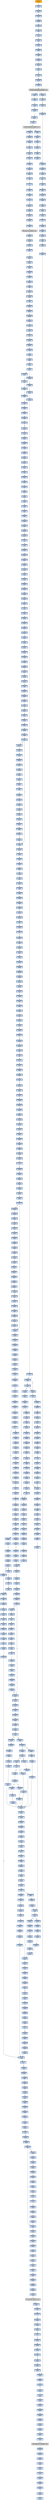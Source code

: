 strict digraph G {
	graph [bgcolor=transparent,
		name=G
	];
	node [color=lightsteelblue,
		fillcolor=lightsteelblue,
		shape=rectangle,
		style=filled
	];
	"0x0060ba16"	[label="0x0060ba16
movb"];
	"0x0060ba19"	[label="0x0060ba19
movl"];
	"0x0060ba16" -> "0x0060ba19"	[color="#000000"];
	"0x0060b7e8"	[label="0x0060b7e8
movl"];
	"0x0060b7eb"	[label="0x0060b7eb
movl"];
	"0x0060b7e8" -> "0x0060b7eb"	[color="#000000"];
	"0x0060ba87"	[label="0x0060ba87
movl"];
	"0x0060ba89"	[label="0x0060ba89
xorl"];
	"0x0060ba87" -> "0x0060ba89"	[color="#000000"];
	"0x0060b0e2"	[label="0x0060b0e2
movl"];
	"0x0060b0e8"	[label="0x0060b0e8
pushl"];
	"0x0060b0e2" -> "0x0060b0e8"	[color="#000000"];
	"0x0060bcff"	[label="0x0060bcff
ret"];
	"0x0060ba9b"	[label="0x0060ba9b
movb"];
	"0x0060bcff" -> "0x0060ba9b"	[color="#000000"];
	"0x0060be18"	[label="0x0060be18
movb"];
	"0x0060bcff" -> "0x0060be18"	[color="#000000"];
	"0x0060b8a5"	[label="0x0060b8a5
movl"];
	"0x0060b8a9"	[label="0x0060b8a9
shll"];
	"0x0060b8a5" -> "0x0060b8a9"	[color="#000000"];
	"0x0060bf39"	[label="0x0060bf39
movl"];
	"0x0060bf3d"	[label="0x0060bf3d
incl"];
	"0x0060bf39" -> "0x0060bf3d"	[color="#000000"];
	"0x0060bf89"	[label="0x0060bf89
ret"];
	"0x0060b718"	[label="0x0060b718
testb"];
	"0x0060bf89" -> "0x0060b718"	[color="#000000"];
	"0x0060b0eb"	[label="0x0060b0eb
addl"];
	"0x0060b0f1"	[label="0x0060b0f1
pushl"];
	"0x0060b0eb" -> "0x0060b0f1"	[color="#000000"];
	"0x0060ba8b"	[label="0x0060ba8b
xorl"];
	"0x0060ba8d"	[label="0x0060ba8d
leal"];
	"0x0060ba8b" -> "0x0060ba8d"	[color="#000000"];
	"0x0060bcc3"	[label="0x0060bcc3
jne"];
	"0x0060bccd"	[label="0x0060bccd
movb"];
	"0x0060bcc3" -> "0x0060bccd"	[color="#000000",
		label=T];
	"0x0060bcc5"	[label="0x0060bcc5
incl"];
	"0x0060bcc3" -> "0x0060bcc5"	[color="#000000",
		label=F];
	"0x0060bce3"	[label="0x0060bce3
repz"];
	"0x0060bce5"	[label="0x0060bce5
popl"];
	"0x0060bce3" -> "0x0060bce5"	[color="#000000"];
	"0x0060ba7f"	[label="0x0060ba7f
movl"];
	"0x0060ba82"	[label="0x0060ba82
popl"];
	"0x0060ba7f" -> "0x0060ba82"	[color="#000000"];
	"0x0060ba77"	[label="0x0060ba77
movl"];
	"0x0060ba7d"	[label="0x0060ba7d
popl"];
	"0x0060ba77" -> "0x0060ba7d"	[color="#000000"];
	"0x0060bf2b"	[label="0x0060bf2b
movl"];
	"0x0060bf31"	[label="0x0060bf31
movl"];
	"0x0060bf2b" -> "0x0060bf31"	[color="#000000"];
	"0x0060b9be"	[label="0x0060b9be
movl"];
	"0x0060b9c0"	[label="0x0060b9c0
movb"];
	"0x0060b9be" -> "0x0060b9c0"	[color="#000000"];
	"0x0060b014"	[label="0x0060b014
popl"];
	"0x0060b015"	[label="0x0060b015
movl"];
	"0x0060b014" -> "0x0060b015"	[color="#000000"];
	"0x0060b7a8"	[label="0x0060b7a8
movl"];
	"0x0060b7ad"	[label="0x0060b7ad
pushl"];
	"0x0060b7a8" -> "0x0060b7ad"	[color="#000000"];
	"0x0060b04a"	[label="0x0060b04a
leal"];
	"0x0060b04d"	[label="0x0060b04d
pushl"];
	"0x0060b04a" -> "0x0060b04d"	[color="#000000"];
	"0x0060b85e"	[label="0x0060b85e
movl"];
	"0x0060b862"	[label="0x0060b862
jbe"];
	"0x0060b85e" -> "0x0060b862"	[color="#000000"];
	"0x0060b9c7"	[label="0x0060b9c7
movl"];
	"0x0060b9c9"	[label="0x0060b9c9
movl"];
	"0x0060b9c7" -> "0x0060b9c9"	[color="#000000"];
	"0x0060bf14"	[label="0x0060bf14
jmp"];
	"0x0060bf14" -> "0x0060bf31"	[color="#000000"];
	"0x0060bb9c"	[label="0x0060bb9c
incl"];
	"0x0060bb9d"	[label="0x0060bb9d
cmpl"];
	"0x0060bb9c" -> "0x0060bb9d"	[color="#000000"];
	"0x0060ba2f"	[label="0x0060ba2f
jae"];
	"0x0060ba31"	[label="0x0060ba31
movl"];
	"0x0060ba2f" -> "0x0060ba31"	[color="#000000",
		label=F];
	"0x0060ba38"	[label="0x0060ba38
cmpl"];
	"0x0060ba2f" -> "0x0060ba38"	[color="#000000",
		label=T];
	"0x0060bb0d"	[label="0x0060bb0d
movl"];
	"0x0060bb0f"	[label="0x0060bb0f
leal"];
	"0x0060bb0d" -> "0x0060bb0f"	[color="#000000"];
	"0x0060bab5"	[label="0x0060bab5
movl"];
	"0x0060bab9"	[label="0x0060bab9
leal"];
	"0x0060bab5" -> "0x0060bab9"	[color="#000000"];
	"0x0060be8a"	[label="0x0060be8a
leal"];
	"0x0060be90"	[label="0x0060be90
call"];
	"0x0060be8a" -> "0x0060be90"	[color="#000000"];
	"0x0060bb74"	[label="0x0060bb74
movl"];
	"0x0060bb76"	[label="0x0060bb76
call"];
	"0x0060bb74" -> "0x0060bb76"	[color="#000000"];
	"0x0060be24"	[label="0x0060be24
je"];
	"0x0060be9c"	[label="0x0060be9c
cmpl"];
	"0x0060be24" -> "0x0060be9c"	[color="#000000",
		label=T];
	"0x0060be26"	[label="0x0060be26
cmpl"];
	"0x0060be24" -> "0x0060be26"	[color="#000000",
		label=F];
	"0x0060beee"	[label="0x0060beee
andl"];
	"0x0060bef3"	[label="0x0060bef3
shrl"];
	"0x0060beee" -> "0x0060bef3"	[color="#000000"];
	"0x0060b9cc"	[label="0x0060b9cc
movl"];
	"0x0060b9d0"	[label="0x0060b9d0
shll"];
	"0x0060b9cc" -> "0x0060b9d0"	[color="#000000"];
	"0x0060b831"	[label="0x0060b831
ret"];
	"0x0060baf1"	[label="0x0060baf1
movl"];
	"0x0060b831" -> "0x0060baf1"	[color="#000000"];
	"0x0060bf47"	[label="0x0060bf47
movl"];
	"0x0060bf49"	[label="0x0060bf49
subl"];
	"0x0060bf47" -> "0x0060bf49"	[color="#000000"];
	"0x0060b183"	[label="0x0060b183
pushl"];
	"0x0060b189"	[label="0x0060b189
call"];
	"0x0060b183" -> "0x0060b189"	[color="#000000"];
	"0x0060b851"	[label="0x0060b851
xorl"];
	"0x0060b853"	[label="0x0060b853
repz"];
	"0x0060b851" -> "0x0060b853"	[color="#000000"];
	"0x0060bb24"	[label="0x0060bb24
movl"];
	"0x0060bb2a"	[label="0x0060bb2a
movl"];
	"0x0060bb24" -> "0x0060bb2a"	[color="#000000"];
	"0x0060bb02"	[label="0x0060bb02
movl"];
	"0x0060bb06"	[label="0x0060bb06
movl"];
	"0x0060bb02" -> "0x0060bb06"	[color="#000000"];
	"0x0060b1b0"	[label="0x0060b1b0
je"];
	"0x0060b1ba"	[label="0x0060b1ba
movl"];
	"0x0060b1b0" -> "0x0060b1ba"	[color="#000000",
		label=T];
	"0x0060b9b8"	[label="0x0060b9b8
cmpl"];
	"0x0060b9bc"	[label="0x0060b9bc
jb"];
	"0x0060b9b8" -> "0x0060b9bc"	[color="#000000"];
	"0x0060b2c0"	[label="0x0060b2c0
addl"];
	"0x0060b2c6"	[label="0x0060b2c6
testl"];
	"0x0060b2c0" -> "0x0060b2c6"	[color="#000000"];
	"0x0060b38f"	[label="0x0060b38f
movl"];
	"0x0060b392"	[label="0x0060b392
addl"];
	"0x0060b38f" -> "0x0060b392"	[color="#000000"];
	"0x0060b243"	[label="0x0060b243
movl"];
	"0x0060b249"	[label="0x0060b249
movl"];
	"0x0060b243" -> "0x0060b249"	[color="#000000"];
	"0x0060bba2"	[label="0x0060bba2
leal"];
	"0x0060bba8"	[label="0x0060bba8
leal"];
	"0x0060bba2" -> "0x0060bba8"	[color="#000000"];
	"0x0060be65"	[label="0x0060be65
jae"];
	"0x0060be67"	[label="0x0060be67
movl"];
	"0x0060be65" -> "0x0060be67"	[color="#000000",
		label=F];
	"0x0060be3f"	[label="0x0060be3f
movb"];
	"0x0060be41"	[label="0x0060be41
incl"];
	"0x0060be3f" -> "0x0060be41"	[color="#000000"];
	"0x0060ba0f"	[label="0x0060ba0f
movl"];
	"0x0060ba11"	[label="0x0060ba11
shrl"];
	"0x0060ba0f" -> "0x0060ba11"	[color="#000000"];
	"0x0060bb59"	[label="0x0060bb59
stosb"];
	"0x0060bb5a"	[label="0x0060bb5a
call"];
	"0x0060bb59" -> "0x0060bb5a"	[color="#000000"];
	"0x0060b6d6"	[label="0x0060b6d6
pushl"];
	"0x0060b6d7"	[label="0x0060b6d7
call"];
	"0x0060b6d6" -> "0x0060b6d7"	[color="#000000"];
	"0x0060b864"	[label="0x0060b864
xorl"];
	"0x0060b866"	[label="0x0060b866
movb"];
	"0x0060b864" -> "0x0060b866"	[color="#000000"];
	"0x0060bed6"	[label="0x0060bed6
movl"];
	"0x0060bed9"	[label="0x0060bed9
movl"];
	"0x0060bed6" -> "0x0060bed9"	[color="#000000"];
	"0x0060ba6a"	[label="0x0060ba6a
subl"];
	"0x0060ba6c"	[label="0x0060ba6c
subl"];
	"0x0060ba6a" -> "0x0060ba6c"	[color="#000000"];
	"0x0060b9d3"	[label="0x0060b9d3
andl"];
	"0x0060b9d9"	[label="0x0060b9d9
orl"];
	"0x0060b9d3" -> "0x0060b9d9"	[color="#000000"];
	"0x0060bf25"	[label="0x0060bf25
movl"];
	"0x0060bf25" -> "0x0060bf2b"	[color="#000000"];
	"0x0060b8cf"	[label="0x0060b8cf
movl"];
	"0x0060b8d3"	[label="0x0060b8d3
jl"];
	"0x0060b8cf" -> "0x0060b8d3"	[color="#000000"];
	"0x0060b111"	[label="0x0060b111
pushl"];
	"0x0060b112"	[label="0x0060b112
movl"];
	"0x0060b111" -> "0x0060b112"	[color="#000000"];
	"0x0060b274"	[label="0x0060b274
testl"];
	"0x0060b276"	[label="0x0060b276
je"];
	"0x0060b274" -> "0x0060b276"	[color="#000000"];
	"0x0060ba89" -> "0x0060ba8b"	[color="#000000"];
	"0x0060b8fe"	[label="0x0060b8fe
movl"];
	"0x0060b900"	[label="0x0060b900
movl"];
	"0x0060b8fe" -> "0x0060b900"	[color="#000000"];
	"0x0060b117"	[label="0x0060b117
movl"];
	"0x0060b11d"	[label="0x0060b11d
xorl"];
	"0x0060b117" -> "0x0060b11d"	[color="#000000"];
	"0x0060b04e"	[label="0x0060b04e
pushl"];
	"0x0060b04f"	[label="0x0060b04f
call"];
	"0x0060b04e" -> "0x0060b04f"	[color="#000000"];
	"0x0060b873"	[label="0x0060b873
cmpl"];
	"0x0060b875"	[label="0x0060b875
movl"];
	"0x0060b873" -> "0x0060b875"	[color="#000000"];
	"0x0060b406"	[label="0x0060b406
addl"];
	"0x0060b40c"	[label="0x0060b40c
popl"];
	"0x0060b406" -> "0x0060b40c"	[color="#000000"];
	"0x0060be29"	[label="0x0060be29
jb"];
	"0x0060be29" -> "0x0060be9c"	[color="#000000",
		label=T];
	"0x0060be2b"	[label="0x0060be2b
movl"];
	"0x0060be29" -> "0x0060be2b"	[color="#000000",
		label=F];
	"0x0060be4c"	[label="0x0060be4c
movl"];
	"0x0060be50"	[label="0x0060be50
andl"];
	"0x0060be4c" -> "0x0060be50"	[color="#000000"];
	"0x0060ba5d"	[label="0x0060ba5d
addl"];
	"0x0060ba5f"	[label="0x0060ba5f
movl"];
	"0x0060ba5d" -> "0x0060ba5f"	[color="#000000"];
	"0x0060b7f2"	[label="0x0060b7f2
subl"];
	"0x0060b7f4"	[label="0x0060b7f4
shrl"];
	"0x0060b7f2" -> "0x0060b7f4"	[color="#000000"];
	"0x0060bcf9"	[label="0x0060bcf9
subl"];
	"0x0060bcf9" -> "0x0060bcff"	[color="#000000"];
	"0x0060b022"	[label="0x0060b022
cmpl"];
	"0x0060b029"	[label="0x0060b029
movl"];
	"0x0060b022" -> "0x0060b029"	[color="#000000"];
	"0x0060b83b"	[label="0x0060b83b
pushl"];
	"0x0060b83c"	[label="0x0060b83c
pushl"];
	"0x0060b83b" -> "0x0060b83c"	[color="#000000"];
	"0x0060b807"	[label="0x0060b807
movl"];
	"0x0060b80a"	[label="0x0060b80a
popl"];
	"0x0060b807" -> "0x0060b80a"	[color="#000000"];
	"0x0060bb72"	[label="0x0060bb72
pushl"];
	"0x0060bb72" -> "0x0060bb74"	[color="#000000"];
	"0x0060b114"	[label="0x0060b114
subl"];
	"0x0060b114" -> "0x0060b117"	[color="#000000"];
	"0x0060bf4e"	[label="0x0060bf4e
movb"];
	"0x0060bf51"	[label="0x0060bf51
movl"];
	"0x0060bf4e" -> "0x0060bf51"	[color="#000000"];
	"0x0060bce6"	[label="0x0060bce6
popl"];
	"0x0060bce7"	[label="0x0060bce7
popl"];
	"0x0060bce6" -> "0x0060bce7"	[color="#000000"];
	"0x0060baa2"	[label="0x0060baa2
popl"];
	"0x0060baa3"	[label="0x0060baa3
movl"];
	"0x0060baa2" -> "0x0060baa3"	[color="#000000"];
	"0x0060b2b1"	[label="0x0060b2b1
addl"];
	"0x0060b2b3"	[label="0x0060b2b3
addl"];
	"0x0060b2b1" -> "0x0060b2b3"	[color="#000000"];
	"0x0060b8c1"	[label="0x0060b8c1
movl"];
	"0x0060b8c4"	[label="0x0060b8c4
movl"];
	"0x0060b8c1" -> "0x0060b8c4"	[color="#000000"];
	"0x0060b7ce"	[label="0x0060b7ce
andl"];
	"0x0060b7d4"	[label="0x0060b7d4
orl"];
	"0x0060b7ce" -> "0x0060b7d4"	[color="#000000"];
	"0x0060b8a1"	[label="0x0060b8a1
movl"];
	"0x0060b8a1" -> "0x0060b8a5"	[color="#000000"];
	"0x0060b949"	[label="0x0060b949
je"];
	"0x0060b95a"	[label="0x0060b95a
movl"];
	"0x0060b949" -> "0x0060b95a"	[color="#000000",
		label=T];
	"0x0060b8b3"	[label="0x0060b8b3
movl"];
	"0x0060b8b7"	[label="0x0060b8b7
ja"];
	"0x0060b8b3" -> "0x0060b8b7"	[color="#000000"];
	"0x0060b9bc" -> "0x0060b9be"	[color="#000000",
		label=F];
	"0x0060b9ee"	[label="0x0060b9ee
movl"];
	"0x0060b9bc" -> "0x0060b9ee"	[color="#000000",
		label=T];
	"0x0060baf8"	[label="0x0060baf8
popl"];
	"0x0060baf9"	[label="0x0060baf9
addl"];
	"0x0060baf8" -> "0x0060baf9"	[color="#000000"];
	"0x0060b269"	[label="0x0060b269
movl"];
	"0x0060b26f"	[label="0x0060b26f
addl"];
	"0x0060b269" -> "0x0060b26f"	[color="#000000"];
	"0x0060b03c"	[label="0x0060b03c
call"];
	GETMODULEHANDLEA_KERNEL32_DLL	[color=lightgrey,
		fillcolor=lightgrey,
		label="GETMODULEHANDLEA_KERNEL32_DLL
GETMODULEHANDLEA-KERNEL32-DLL"];
	"0x0060b03c" -> GETMODULEHANDLEA_KERNEL32_DLL	[color="#000000"];
	"0x0060b7de"	[label="0x0060b7de
movl"];
	"0x0060b7e0"	[label="0x0060b7e0
movl"];
	"0x0060b7de" -> "0x0060b7e0"	[color="#000000"];
	"0x0060b7c2"	[label="0x0060b7c2
movl"];
	"0x0060b7c4"	[label="0x0060b7c4
movl"];
	"0x0060b7c2" -> "0x0060b7c4"	[color="#000000"];
	"0x0060b01a"	[label="0x0060b01a
addl"];
	"0x0060b015" -> "0x0060b01a"	[color="#000000"];
	"0x0060ba07"	[label="0x0060ba07
jae"];
	"0x0060ba1d"	[label="0x0060ba1d
cmpl"];
	"0x0060ba07" -> "0x0060ba1d"	[color="#000000",
		label=T];
	"0x0060ba09"	[label="0x0060ba09
movl"];
	"0x0060ba07" -> "0x0060ba09"	[color="#000000",
		label=F];
	"0x0060bb98"	[label="0x0060bb98
movb"];
	"0x0060bb98" -> "0x0060bb9c"	[color="#000000"];
	"0x0060b9db"	[label="0x0060b9db
movl"];
	"0x0060b9de"	[label="0x0060b9de
addl"];
	"0x0060b9db" -> "0x0060b9de"	[color="#000000"];
	"0x0060b152"	[label="0x0060b152
popl"];
	"0x0060b153"	[label="0x0060b153
popl"];
	"0x0060b152" -> "0x0060b153"	[color="#000000"];
	"0x0060b9c9" -> "0x0060b9cc"	[color="#000000"];
	"0x0060bec6"	[label="0x0060bec6
movl"];
	"0x0060bec8"	[label="0x0060bec8
cmpl"];
	"0x0060bec6" -> "0x0060bec8"	[color="#000000"];
	"0x0060b7d6"	[label="0x0060b7d6
movl"];
	"0x0060b7d9"	[label="0x0060b7d9
addl"];
	"0x0060b7d6" -> "0x0060b7d9"	[color="#000000"];
	"0x0060bba0"	[label="0x0060bba0
jb"];
	"0x0060bba0" -> "0x0060bba2"	[color="#000000",
		label=F];
	"0x0060bd34"	[label="0x0060bd34
movl"];
	"0x0060bd36"	[label="0x0060bd36
movb"];
	"0x0060bd34" -> "0x0060bd36"	[color="#000000"];
	"0x0060b9b0"	[label="0x0060b9b0
pushl"];
	"0x0060be90" -> "0x0060b9b0"	[color="#000000"];
	"0x0060b365"	[label="0x0060b365
movl"];
	"0x0060b367"	[label="0x0060b367
addl"];
	"0x0060b365" -> "0x0060b367"	[color="#000000"];
	"0x0060b1a8"	[label="0x0060b1a8
movl"];
	"0x0060b1ae"	[label="0x0060b1ae
orl"];
	"0x0060b1a8" -> "0x0060b1ae"	[color="#000000"];
	"0x0060b40d"	[label="0x0060b40d
orl"];
	"0x0060b40f"	[label="0x0060b40f
movl"];
	"0x0060b40d" -> "0x0060b40f"	[color="#000000"];
	"0x0060bece"	[label="0x0060bece
movl"];
	"0x0060bed1"	[label="0x0060bed1
jae"];
	"0x0060bece" -> "0x0060bed1"	[color="#000000"];
	"0x0060be1f"	[label="0x0060be1f
popl"];
	"0x0060be20"	[label="0x0060be20
testb"];
	"0x0060be1f" -> "0x0060be20"	[color="#000000"];
	"0x0060b7e5"	[label="0x0060b7e5
jae"];
	"0x0060b7e7"	[label="0x0060b7e7
popl"];
	"0x0060b7e5" -> "0x0060b7e7"	[color="#000000",
		label=F];
	"0x0060b8f4"	[label="0x0060b8f4
movb"];
	"0x0060b8f6"	[label="0x0060b8f6
movl"];
	"0x0060b8f4" -> "0x0060b8f6"	[color="#000000"];
	"0x0060b918"	[label="0x0060b918
repz"];
	"0x0060b91a"	[label="0x0060b91a
movl"];
	"0x0060b918" -> "0x0060b91a"	[color="#000000"];
	"0x0060b39e"	[label="0x0060b39e
call"];
	VIRTUALPROTECT_KERNEL32_DLL	[color=lightgrey,
		fillcolor=lightgrey,
		label="VIRTUALPROTECT_KERNEL32_DLL
VIRTUALPROTECT-KERNEL32-DLL"];
	"0x0060b39e" -> VIRTUALPROTECT_KERNEL32_DLL	[color="#000000"];
	"0x0060b002"	[label="0x0060b002
call"];
	"0x0060b00a"	[label="0x0060b00a
popl"];
	"0x0060b002" -> "0x0060b00a"	[color="#000000"];
	"0x0060bca3"	[label="0x0060bca3
testb"];
	"0x0060bca5"	[label="0x0060bca5
jne"];
	"0x0060bca3" -> "0x0060bca5"	[color="#000000"];
	"0x0060bf53"	[label="0x0060bf53
cmpl"];
	"0x0060bf55"	[label="0x0060bf55
jb"];
	"0x0060bf53" -> "0x0060bf55"	[color="#000000"];
	"0x0060b2aa"	[label="0x0060b2aa
testl"];
	"0x0060b2ac"	[label="0x0060b2ac
jne"];
	"0x0060b2aa" -> "0x0060b2ac"	[color="#000000"];
	"0x0060be6d"	[label="0x0060be6d
movl"];
	"0x0060be72"	[label="0x0060be72
subl"];
	"0x0060be6d" -> "0x0060be72"	[color="#000000"];
	"0x0060ba05"	[label="0x0060ba05
cmpl"];
	"0x0060ba05" -> "0x0060ba07"	[color="#000000"];
	"0x0060bf57"	[label="0x0060bf57
movl"];
	"0x0060bf55" -> "0x0060bf57"	[color="#000000",
		label=F];
	"0x0060bf63"	[label="0x0060bf63
jmp"];
	"0x0060bf70"	[label="0x0060bf70
cmpl"];
	"0x0060bf63" -> "0x0060bf70"	[color="#000000"];
	"0x0060bb6c"	[label="0x0060bb6c
pushl"];
	"0x0060bb6d"	[label="0x0060bb6d
pushl"];
	"0x0060bb6c" -> "0x0060bb6d"	[color="#000000"];
	"0x0060b7fd"	[label="0x0060b7fd
andl"];
	"0x0060b802"	[label="0x0060b802
shrl"];
	"0x0060b7fd" -> "0x0060b802"	[color="#000000"];
	"0x0060bd38"	[label="0x0060bd38
movl"];
	"0x0060bd3a"	[label="0x0060bd3a
incl"];
	"0x0060bd38" -> "0x0060bd3a"	[color="#000000"];
	"0x0060bbad"	[label="0x0060bbad
movl"];
	"0x0060bbaf"	[label="0x0060bbaf
call"];
	"0x0060bbad" -> "0x0060bbaf"	[color="#000000"];
	"0x0060bf6e"	[label="0x0060bf6e
je"];
	"0x0060bf6e" -> "0x0060bf70"	[color="#000000",
		label=F];
	"0x0060b9b1"	[label="0x0060b9b1
pushl"];
	"0x0060b9b0" -> "0x0060b9b1"	[color="#000000"];
	"0x0060bead"	[label="0x0060bead
incl"];
	"0x0060beae"	[label="0x0060beae
movb"];
	"0x0060bead" -> "0x0060beae"	[color="#000000"];
	"0x0060bb43"	[label="0x0060bb43
movl"];
	"0x0060bb49"	[label="0x0060bb49
movl"];
	"0x0060bb43" -> "0x0060bb49"	[color="#000000"];
	"0x0060be55"	[label="0x0060be55
addl"];
	"0x0060be50" -> "0x0060be55"	[color="#000000"];
	"0x0060bf0d"	[label="0x0060bf0d
movl"];
	"0x0060bf0d" -> "0x0060bf14"	[color="#000000"];
	"0x0060bec1"	[label="0x0060bec1
addl"];
	"0x0060bec4"	[label="0x0060bec4
orl"];
	"0x0060bec1" -> "0x0060bec4"	[color="#000000"];
	"0x0060b008"	[label="0x0060b008
jmp"];
	"0x0060b00e"	[label="0x0060b00e
call"];
	"0x0060b008" -> "0x0060b00e"	[color="#000000"];
	"0x0060bbc7"	[label="0x0060bbc7
call"];
	"0x0060bbc7" -> "0x0060b9b0"	[color="#000000"];
	"0x0060ba85"	[label="0x0060ba85
pushl"];
	"0x0060ba86"	[label="0x0060ba86
pushl"];
	"0x0060ba85" -> "0x0060ba86"	[color="#000000"];
	"0x0060babc"	[label="0x0060babc
pushl"];
	"0x0060bab9" -> "0x0060babc"	[color="#000000"];
	"0x0060ba1b"	[label="0x0060ba1b
jmp"];
	"0x0060ba58"	[label="0x0060ba58
movl"];
	"0x0060ba1b" -> "0x0060ba58"	[color="#000000"];
	"0x0060b396"	[label="0x0060b396
pushl"];
	"0x0060b397"	[label="0x0060b397
pushl"];
	"0x0060b396" -> "0x0060b397"	[color="#000000"];
	"0x0060b80f"	[label="0x0060b80f
movl"];
	"0x0060b813"	[label="0x0060b813
movl"];
	"0x0060b80f" -> "0x0060b813"	[color="#000000"];
	"0x0060bef5"	[label="0x0060bef5
addl"];
	"0x0060bef7"	[label="0x0060bef7
cmpl"];
	"0x0060bef5" -> "0x0060bef7"	[color="#000000"];
	"0x0060b7b1"	[label="0x0060b7b1
jb"];
	"0x0060b7b1" -> "0x0060b7e8"	[color="#000000",
		label=T];
	"0x0060b7b3"	[label="0x0060b7b3
pushl"];
	"0x0060b7b1" -> "0x0060b7b3"	[color="#000000",
		label=F];
	"0x0060b10e"	[label="0x0060b10e
pushl"];
	"0x0060b10f"	[label="0x0060b10f
pushl"];
	"0x0060b10e" -> "0x0060b10f"	[color="#000000"];
	"0x0060b00c"	[label="0x0060b00c
pushl"];
	"0x0060b00d"	[label="0x0060b00d
ret"];
	"0x0060b00c" -> "0x0060b00d"	[color="#000000"];
	"0x0060bea0"	[label="0x0060bea0
jb"];
	"0x0060bed3"	[label="0x0060bed3
movl"];
	"0x0060bea0" -> "0x0060bed3"	[color="#000000",
		label=T];
	"0x0060bea2"	[label="0x0060bea2
movl"];
	"0x0060bea0" -> "0x0060bea2"	[color="#000000",
		label=F];
	"0x0060b0a7"	[label="0x0060b0a7
cmpl"];
	"0x0060b0aa"	[label="0x0060b0aa
je"];
	"0x0060b0a7" -> "0x0060b0aa"	[color="#000000"];
	"0x0060b395"	[label="0x0060b395
pushl"];
	"0x0060b395" -> "0x0060b396"	[color="#000000"];
	"0x0060b1ae" -> "0x0060b1b0"	[color="#000000"];
	"0x0060b00b"	[label="0x0060b00b
incl"];
	"0x0060b00a" -> "0x0060b00b"	[color="#000000"];
	"0x0060bac2"	[label="0x0060bac2
call"];
	"0x0060bac2" -> "0x0060b80f"	[color="#000000"];
	"0x0060b9c2"	[label="0x0060b9c2
incl"];
	"0x0060b9c0" -> "0x0060b9c2"	[color="#000000"];
	"0x0060b7e7" -> "0x0060b7e8"	[color="#000000"];
	"0x0060baff"	[label="0x0060baff
ret"];
	"0x0060b6dc"	[label="0x0060b6dc
movl"];
	"0x0060baff" -> "0x0060b6dc"	[color="#000000"];
	"0x0060b8fa"	[label="0x0060b8fa
movl"];
	"0x0060b8fa" -> "0x0060b8fe"	[color="#000000"];
	"0x0060b98b"	[label="0x0060b98b
movl"];
	"0x0060b98f"	[label="0x0060b98f
leal"];
	"0x0060b98b" -> "0x0060b98f"	[color="#000000"];
	"0x0060b181"	[label="0x0060b181
pushl"];
	"0x0060b181" -> "0x0060b183"	[color="#000000"];
	"0x0060bb63"	[label="0x0060bb63
subl"];
	"0x0060bb69"	[label="0x0060bb69
pushl"];
	"0x0060bb63" -> "0x0060bb69"	[color="#000000"];
	"0x0060bcb9"	[label="0x0060bcb9
xorl"];
	"0x0060bcbb"	[label="0x0060bcbb
cmpb"];
	"0x0060bcb9" -> "0x0060bcbb"	[color="#000000"];
	"0x0060bf83"	[label="0x0060bf83
movb"];
	"0x0060bf85"	[label="0x0060bf85
popl"];
	"0x0060bf83" -> "0x0060bf85"	[color="#000000"];
	"0x0060bf3e"	[label="0x0060bf3e
leal"];
	"0x0060bf3d" -> "0x0060bf3e"	[color="#000000"];
	"0x0060b7b4"	[label="0x0060b7b4
movl"];
	"0x0060b7b9"	[label="0x0060b7b9
movl"];
	"0x0060b7b4" -> "0x0060b7b9"	[color="#000000"];
	"0x0060bf03"	[label="0x0060bf03
testl"];
	"0x0060bf05"	[label="0x0060bf05
je"];
	"0x0060bf03" -> "0x0060bf05"	[color="#000000"];
	"0x0060b962"	[label="0x0060b962
testl"];
	"0x0060b964"	[label="0x0060b964
jbe"];
	"0x0060b962" -> "0x0060b964"	[color="#000000"];
	"0x0060b915"	[label="0x0060b915
andl"];
	"0x0060b915" -> "0x0060b918"	[color="#000000"];
	"0x0060bb71"	[label="0x0060bb71
pushl"];
	"0x0060bb71" -> "0x0060bb72"	[color="#000000"];
	"0x0060bede"	[label="0x0060bede
subl"];
	"0x0060bee0"	[label="0x0060bee0
addl"];
	"0x0060bede" -> "0x0060bee0"	[color="#000000"];
	"0x0060bbac"	[label="0x0060bbac
pushl"];
	"0x0060bba8" -> "0x0060bbac"	[color="#000000"];
	"0x0060ba00"	[label="0x0060ba00
andl"];
	"0x0060ba00" -> "0x0060ba05"	[color="#000000"];
	"0x0060b095"	[label="0x0060b095
je"];
	"0x0060b0a1"	[label="0x0060b0a1
leal"];
	"0x0060b095" -> "0x0060b0a1"	[color="#000000",
		label=T];
	"0x0060be22"	[label="0x0060be22
movl"];
	"0x0060be22" -> "0x0060be24"	[color="#000000"];
	"0x0060b36e"	[label="0x0060b36e
jmp"];
	"0x0060b2a2"	[label="0x0060b2a2
movl"];
	"0x0060b36e" -> "0x0060b2a2"	[color="#000000"];
	"0x0060bf74"	[label="0x0060bf74
jb"];
	"0x0060bf7a"	[label="0x0060bf7a
movl"];
	"0x0060bf74" -> "0x0060bf7a"	[color="#000000",
		label=F];
	"0x0060b106"	[label="0x0060b106
jne"];
	"0x0060b155"	[label="0x0060b155
jmp"];
	"0x0060b106" -> "0x0060b155"	[color="#000000",
		label=T];
	"0x0060b108"	[label="0x0060b108
incb"];
	"0x0060b106" -> "0x0060b108"	[color="#000000",
		label=F];
	"0x0060bbac" -> "0x0060bbad"	[color="#000000"];
	"0x0060b82c"	[label="0x0060b82c
addl"];
	"0x0060b82c" -> "0x0060b831"	[color="#000000"];
	"0x0060b8c7"	[label="0x0060b8c7
addl"];
	"0x0060b8c9"	[label="0x0060b8c9
cmpl"];
	"0x0060b8c7" -> "0x0060b8c9"	[color="#000000"];
	"0x0060bce8"	[label="0x0060bce8
movb"];
	"0x0060bce7" -> "0x0060bce8"	[color="#000000"];
	"0x0060baab"	[label="0x0060baab
shll"];
	"0x0060baad"	[label="0x0060baad
addl"];
	"0x0060baab" -> "0x0060baad"	[color="#000000"];
	GETPROCADDRESS_KERNEL32_DLL	[color=lightgrey,
		fillcolor=lightgrey,
		label="GETPROCADDRESS_KERNEL32_DLL
GETPROCADDRESS-KERNEL32-DLL"];
	"0x0060b04f" -> GETPROCADDRESS_KERNEL32_DLL	[color="#000000"];
	"0x0060ba20"	[label="0x0060ba20
jae"];
	"0x0060ba2c"	[label="0x0060ba2c
cmpl"];
	"0x0060ba20" -> "0x0060ba2c"	[color="#000000",
		label=T];
	"0x0060ba22"	[label="0x0060ba22
cmpl"];
	"0x0060ba20" -> "0x0060ba22"	[color="#000000",
		label=F];
	"0x0060b398"	[label="0x0060b398
pushl"];
	"0x0060b397" -> "0x0060b398"	[color="#000000"];
	"0x0060be9c" -> "0x0060bea0"	[color="#000000"];
	"0x0060bee2"	[label="0x0060bee2
shrl"];
	"0x0060bee4"	[label="0x0060bee4
movl"];
	"0x0060bee2" -> "0x0060bee4"	[color="#000000"];
	"0x0060be3c"	[label="0x0060be3c
shll"];
	"0x0060be3c" -> "0x0060be3f"	[color="#000000"];
	"0x0060b9a7"	[label="0x0060b9a7
addl"];
	"0x0060b9ad"	[label="0x0060b9ad
ret"];
	"0x0060b9a7" -> "0x0060b9ad"	[color="#000000"];
	"0x0060b960"	[label="0x0060b960
xorl"];
	"0x0060b960" -> "0x0060b962"	[color="#000000"];
	"0x0060b9fd"	[label="0x0060b9fd
movl"];
	"0x0060b9fd" -> "0x0060ba00"	[color="#000000"];
	"0x0060b9a1"	[label="0x0060b9a1
popl"];
	"0x0060b9a2"	[label="0x0060b9a2
popl"];
	"0x0060b9a1" -> "0x0060b9a2"	[color="#000000"];
	"0x0060b04d" -> "0x0060b04e"	[color="#000000"];
	"0x0060b37b"	[label="0x0060b37b
addl"];
	"0x0060b37e"	[label="0x0060b37e
movl"];
	"0x0060b37b" -> "0x0060b37e"	[color="#000000"];
	"0x0060ba2c" -> "0x0060ba2f"	[color="#000000"];
	"0x0060b7bb"	[label="0x0060b7bb
movb"];
	"0x0060b7bd"	[label="0x0060b7bd
incl"];
	"0x0060b7bb" -> "0x0060b7bd"	[color="#000000"];
	"0x0060bceb"	[label="0x0060bceb
addl"];
	"0x0060bcf1"	[label="0x0060bcf1
ret"];
	"0x0060bceb" -> "0x0060bcf1"	[color="#000000"];
	"0x0060bed3" -> "0x0060bed6"	[color="#000000"];
	"0x0060b71a"	[label="0x0060b71a
jne"];
	"0x0060b718" -> "0x0060b71a"	[color="#000000"];
	"0x0060ba84"	[label="0x0060ba84
pushl"];
	"0x0060ba84" -> "0x0060ba85"	[color="#000000"];
	"0x0060ba95"	[label="0x0060ba95
pushl"];
	"0x0060ba96"	[label="0x0060ba96
call"];
	"0x0060ba95" -> "0x0060ba96"	[color="#000000"];
	"0x0060b001"	[color=lightgrey,
		fillcolor=orange,
		label="0x0060b001
pusha"];
	"0x0060b001" -> "0x0060b002"	[color="#000000"];
	"0x0060b871"	[label="0x0060b871
incl"];
	"0x0060b872"	[label="0x0060b872
incl"];
	"0x0060b871" -> "0x0060b872"	[color="#000000"];
	"0x0060bf1c"	[label="0x0060bf1c
movl"];
	"0x0060bf22"	[label="0x0060bf22
leal"];
	"0x0060bf1c" -> "0x0060bf22"	[color="#000000"];
	"0x0060b9c3"	[label="0x0060b9c3
movb"];
	"0x0060b9c2" -> "0x0060b9c3"	[color="#000000"];
	"0x0060b95a" -> "0x0060b960"	[color="#000000"];
	"0x0060b922"	[label="0x0060b922
movl"];
	"0x0060b8d3" -> "0x0060b922"	[color="#000000",
		label=T];
	"0x0060b8d5"	[label="0x0060b8d5
movl"];
	"0x0060b8d3" -> "0x0060b8d5"	[color="#000000",
		label=F];
	"0x0060b91e"	[label="0x0060b91e
movl"];
	"0x0060b91a" -> "0x0060b91e"	[color="#000000"];
	"0x0060bcc9"	[label="0x0060bcc9
jb"];
	"0x0060bccb"	[label="0x0060bccb
jmp"];
	"0x0060bcc9" -> "0x0060bccb"	[color="#000000",
		label=F];
	"0x0060b99d"	[label="0x0060b99d
cmpl"];
	"0x0060b99f"	[label="0x0060b99f
jb"];
	"0x0060b99d" -> "0x0060b99f"	[color="#000000"];
	"0x0060b0e9"	[label="0x0060b0e9
movl"];
	"0x0060b0e9" -> "0x0060b0eb"	[color="#000000"];
	"0x0060b8dc"	[label="0x0060b8dc
movl"];
	"0x0060b8e0"	[label="0x0060b8e0
movl"];
	"0x0060b8dc" -> "0x0060b8e0"	[color="#000000"];
	"0x0060b826"	[label="0x0060b826
movl"];
	"0x0060b826" -> "0x0060b82c"	[color="#000000"];
	"0x0060b062"	[label="0x0060b062
jmp"];
	"0x0060b08d"	[label="0x0060b08d
movl"];
	"0x0060b062" -> "0x0060b08d"	[color="#000000"];
	"0x0060be62"	[label="0x0060be62
movl"];
	"0x0060be62" -> "0x0060be65"	[color="#000000"];
	"0x0060b92b"	[label="0x0060b92b
addl"];
	"0x0060b92e"	[label="0x0060b92e
cmpl"];
	"0x0060b92b" -> "0x0060b92e"	[color="#000000"];
	"0x0060be7d"	[label="0x0060be7d
movl"];
	"0x0060be80"	[label="0x0060be80
subl"];
	"0x0060be7d" -> "0x0060be80"	[color="#000000"];
	"0x0060b7d4" -> "0x0060b7d6"	[color="#000000"];
	"0x0060b8c4" -> "0x0060b8c7"	[color="#000000"];
	"0x0060b966"	[label="0x0060b966
movl"];
	"0x0060b964" -> "0x0060b966"	[color="#000000",
		label=F];
	"0x0060b88e"	[label="0x0060b88e
movl"];
	"0x0060b892"	[label="0x0060b892
movl"];
	"0x0060b88e" -> "0x0060b892"	[color="#000000"];
	"0x0060ba65"	[label="0x0060ba65
movl"];
	"0x0060ba65" -> "0x0060ba6a"	[color="#000000"];
	"0x0060bf82"	[label="0x0060bf82
popl"];
	"0x0060bf82" -> "0x0060bf83"	[color="#000000"];
	"0x0060bf70" -> "0x0060bf74"	[color="#000000"];
	"0x0060ba25"	[label="0x0060ba25
sbbl"];
	"0x0060ba27"	[label="0x0060ba27
addl"];
	"0x0060ba25" -> "0x0060ba27"	[color="#000000"];
	"0x0060ba42"	[label="0x0060ba42
jmp"];
	"0x0060ba42" -> "0x0060ba58"	[color="#000000"];
	"0x0060b879"	[label="0x0060b879
movl"];
	"0x0060b87e"	[label="0x0060b87e
movl"];
	"0x0060b879" -> "0x0060b87e"	[color="#000000"];
	"0x0060b8ab"	[label="0x0060b8ab
addl"];
	"0x0060b8ad"	[label="0x0060b8ad
cmpl"];
	"0x0060b8ab" -> "0x0060b8ad"	[color="#000000"];
	"0x0060b271"	[label="0x0060b271
movl"];
	"0x0060b26f" -> "0x0060b271"	[color="#000000"];
	"0x0060bab3"	[label="0x0060bab3
jb"];
	"0x0060bab3" -> "0x0060bab5"	[color="#000000",
		label=F];
	"0x0060b292"	[label="0x0060b292
movl"];
	"0x0060b298"	[label="0x0060b298
movl"];
	"0x0060b292" -> "0x0060b298"	[color="#000000"];
	"0x0060b877"	[label="0x0060b877
jb"];
	"0x0060b877" -> "0x0060b879"	[color="#000000",
		label=F];
	"0x0060b121"	[label="0x0060b121
je"];
	"0x0060b151"	[label="0x0060b151
popl"];
	"0x0060b121" -> "0x0060b151"	[color="#000000",
		label=T];
	"0x0060baf7"	[label="0x0060baf7
popl"];
	"0x0060baf7" -> "0x0060baf8"	[color="#000000"];
	"0x0060b83f"	[label="0x0060b83f
pushl"];
	"0x0060b840"	[label="0x0060b840
movl"];
	"0x0060b83f" -> "0x0060b840"	[color="#000000"];
	"0x0060ba55"	[label="0x0060ba55
addl"];
	"0x0060ba55" -> "0x0060ba58"	[color="#000000"];
	"0x0060b7b3" -> "0x0060b7b4"	[color="#000000"];
	"0x0060bf86"	[label="0x0060bf86
addl"];
	"0x0060bf85" -> "0x0060bf86"	[color="#000000"];
	"0x0060be82"	[label="0x0060be82
andl"];
	"0x0060be88"	[label="0x0060be88
shrl"];
	"0x0060be82" -> "0x0060be88"	[color="#000000"];
	"0x0060b96d"	[label="0x0060b96d
movb"];
	"0x0060b970"	[label="0x0060b970
testb"];
	"0x0060b96d" -> "0x0060b970"	[color="#000000"];
	"0x0060bcd4"	[label="0x0060bcd4
movl"];
	"0x0060bccd" -> "0x0060bcd4"	[color="#000000"];
	"0x0060b89a"	[label="0x0060b89a
movl"];
	"0x0060b892" -> "0x0060b89a"	[color="#000000"];
	"0x0060ba62"	[label="0x0060ba62
movl"];
	"0x0060ba62" -> "0x0060ba65"	[color="#000000"];
	"0x0060b405"	[label="0x0060b405
pushl"];
	"0x0060b405" -> "0x0060b406"	[color="#000000"];
	"0x0060b6cc"	[label="0x0060b6cc
subl"];
	"0x0060b6d2"	[label="0x0060b6d2
leal"];
	"0x0060b6cc" -> "0x0060b6d2"	[color="#000000"];
	"0x0060be5c"	[label="0x0060be5c
cmpl"];
	"0x0060be5f"	[label="0x0060be5f
movl"];
	"0x0060be5c" -> "0x0060be5f"	[color="#000000"];
	"0x0060b2a8"	[label="0x0060b2a8
movl"];
	"0x0060b2a8" -> "0x0060b2aa"	[color="#000000"];
	"0x0060ba83"	[label="0x0060ba83
ret"];
	"0x0060bd2d"	[label="0x0060bd2d
cmpl"];
	"0x0060ba83" -> "0x0060bd2d"	[color="#000000"];
	"0x0060be95"	[label="0x0060be95
addl"];
	"0x0060ba83" -> "0x0060be95"	[color="#000000"];
	"0x0060befa"	[label="0x0060befa
jae"];
	"0x0060bef7" -> "0x0060befa"	[color="#000000"];
	"0x0060be2e"	[label="0x0060be2e
leal"];
	"0x0060be2b" -> "0x0060be2e"	[color="#000000"];
	"0x0060ba1d" -> "0x0060ba20"	[color="#000000"];
	"0x0060bcf2"	[label="0x0060bcf2
call"];
	"0x0060ba96" -> "0x0060bcf2"	[color="#000000"];
	"0x0060b9e1"	[label="0x0060b9e1
movl"];
	"0x0060b9de" -> "0x0060b9e1"	[color="#000000"];
	"0x0060beb5"	[label="0x0060beb5
movl"];
	"0x0060beb8"	[label="0x0060beb8
movl"];
	"0x0060beb5" -> "0x0060beb8"	[color="#000000"];
	"0x0060b7a4"	[label="0x0060b7a4
pushl"];
	"0x0060bb76" -> "0x0060b7a4"	[color="#000000"];
	"0x0060b289"	[label="0x0060b289
jne"];
	"0x0060b289" -> "0x0060b292"	[color="#000000",
		label=T];
	"0x0060b163"	[label="0x0060b163
addl"];
	"0x0060b169"	[label="0x0060b169
movl"];
	"0x0060b163" -> "0x0060b169"	[color="#000000"];
	"0x0060b93d"	[label="0x0060b93d
jge"];
	"0x0060b943"	[label="0x0060b943
cmpl"];
	"0x0060b93d" -> "0x0060b943"	[color="#000000",
		label=F];
	"0x0060b9e4"	[label="0x0060b9e4
movl"];
	"0x0060b9e6"	[label="0x0060b9e6
movl"];
	"0x0060b9e4" -> "0x0060b9e6"	[color="#000000"];
	"0x0060bf4c"	[label="0x0060bf4c
movb"];
	"0x0060bf4c" -> "0x0060bf4e"	[color="#000000"];
	"0x0060b80b"	[label="0x0060b80b
popl"];
	"0x0060b80c"	[label="0x0060b80c
ret"];
	"0x0060b80b" -> "0x0060b80c"	[color="#000000"];
	"0x0060bea5"	[label="0x0060bea5
movl"];
	"0x0060bea8"	[label="0x0060bea8
shll"];
	"0x0060bea5" -> "0x0060bea8"	[color="#000000"];
	"0x0060b425"	[label="0x0060b425
ret"];
	"0x0060b80c" -> "0x0060bb98"	[color="#000000"];
	"0x0060bf07"	[label="0x0060bf07
movl"];
	"0x0060bf07" -> "0x0060bf0d"	[color="#000000"];
	"0x0060beb2"	[label="0x0060beb2
movl"];
	"0x0060beb2" -> "0x0060beb5"	[color="#000000"];
	"0x0060b7e3"	[label="0x0060b7e3
cmpl"];
	"0x0060b7e3" -> "0x0060b7e5"	[color="#000000"];
	"0x0060b0b2"	[label="0x0060b0b2
pushl"];
	"0x0060b0b7"	[label="0x0060b0b7
pushl"];
	"0x0060b0b2" -> "0x0060b0b7"	[color="#000000"];
	"0x0060bec4" -> "0x0060bec6"	[color="#000000"];
	"0x0060becb"	[label="0x0060becb
movl"];
	"0x0060becb" -> "0x0060bece"	[color="#000000"];
	"0x0060bbc5"	[label="0x0060bbc5
movl"];
	"0x0060bbc5" -> "0x0060bbc7"	[color="#000000"];
	"0x0060b8bd"	[label="0x0060b8bd
movl"];
	"0x0060b8b7" -> "0x0060b8bd"	[color="#000000",
		label=F];
	"0x0060ba6f"	[label="0x0060ba6f
shrl"];
	"0x0060ba71"	[label="0x0060ba71
movl"];
	"0x0060ba6f" -> "0x0060ba71"	[color="#000000"];
	"0x0060b85c"	[label="0x0060b85c
cmpl"];
	"0x0060b85c" -> "0x0060b85e"	[color="#000000"];
	"0x0060b110"	[label="0x0060b110
pushl"];
	"0x0060b110" -> "0x0060b111"	[color="#000000"];
	"0x0060bcc6"	[label="0x0060bcc6
cmpl"];
	"0x0060bcc5" -> "0x0060bcc6"	[color="#000000"];
	"0x0060babd"	[label="0x0060babd
pushl"];
	"0x0060babc" -> "0x0060babd"	[color="#000000"];
	"0x0060b0b0"	[label="0x0060b0b0
pushl"];
	"0x0060b0aa" -> "0x0060b0b0"	[color="#000000",
		label=F];
	"0x0060b966" -> "0x0060b96d"	[color="#000000"];
	"0x0060b093"	[label="0x0060b093
orl"];
	"0x0060b08d" -> "0x0060b093"	[color="#000000"];
	"0x0060b6ec"	[label="0x0060b6ec
leal"];
	"0x0060b6f0"	[label="0x0060b6f0
call"];
	"0x0060b6ec" -> "0x0060b6f0"	[color="#000000"];
	"0x0060bf4b"	[label="0x0060bf4b
incl"];
	"0x0060bf4b" -> "0x0060bf4c"	[color="#000000"];
	"0x0060b112" -> "0x0060b114"	[color="#000000"];
	"0x0060b972"	[label="0x0060b972
je"];
	"0x0060b996"	[label="0x0060b996
movl"];
	"0x0060b972" -> "0x0060b996"	[color="#000000",
		label=T];
	"0x0060b974"	[label="0x0060b974
movl"];
	"0x0060b972" -> "0x0060b974"	[color="#000000",
		label=F];
	"0x0060b389"	[label="0x0060b389
movl"];
	"0x0060b276" -> "0x0060b389"	[color="#000000",
		label=T];
	"0x0060bf7e"	[label="0x0060bf7e
movl"];
	"0x0060bf80"	[label="0x0060bf80
popl"];
	"0x0060bf7e" -> "0x0060bf80"	[color="#000000"];
	"0x0060bb6a"	[label="0x0060bb6a
movl"];
	"0x0060bb6a" -> "0x0060bb6c"	[color="#000000"];
	"0x0060bcf8"	[label="0x0060bcf8
popl"];
	"0x0060bcf8" -> "0x0060bcf9"	[color="#000000"];
	"0x0060b845"	[label="0x0060b845
movl"];
	"0x0060b84b"	[label="0x0060b84b
xorl"];
	"0x0060b845" -> "0x0060b84b"	[color="#000000"];
	"0x0060b8ad" -> "0x0060b8b3"	[color="#000000"];
	"0x0060be36"	[label="0x0060be36
movl"];
	"0x0060be39"	[label="0x0060be39
movl"];
	"0x0060be36" -> "0x0060be39"	[color="#000000"];
	"0x0060be20" -> "0x0060be22"	[color="#000000"];
	"0x0060b8e6"	[label="0x0060b8e6
shrl"];
	"0x0060b8e0" -> "0x0060b8e6"	[color="#000000"];
	"0x0060b911"	[label="0x0060b911
movl"];
	"0x0060b911" -> "0x0060b915"	[color="#000000"];
	"0x0060b384"	[label="0x0060b384
jmp"];
	"0x0060b37e" -> "0x0060b384"	[color="#000000"];
	"0x0060b40c" -> "0x0060b40d"	[color="#000000"];
	"0x0060be5f" -> "0x0060be62"	[color="#000000"];
	"0x0060be9a"	[label="0x0060be9a
jmp"];
	"0x0060be9a" -> "0x0060bef7"	[color="#000000"];
	"0x0060bf41"	[label="0x0060bf41
cmpl"];
	"0x0060bf3e" -> "0x0060bf41"	[color="#000000"];
	"0x0060b11f"	[label="0x0060b11f
orl"];
	"0x0060b11f" -> "0x0060b121"	[color="#000000"];
	"0x0060b15f"	[label="0x0060b15f
movl"];
	"0x0060b161"	[label="0x0060b161
movl"];
	"0x0060b15f" -> "0x0060b161"	[color="#000000"];
	"0x0060b176"	[label="0x0060b176
andl"];
	"0x0060b179"	[label="0x0060b179
repz"];
	"0x0060b176" -> "0x0060b179"	[color="#000000"];
	"0x0060bab0"	[label="0x0060bab0
cmpl"];
	"0x0060bab0" -> "0x0060bab3"	[color="#000000"];
	"0x0060b2c8"	[label="0x0060b2c8
je"];
	"0x0060b373"	[label="0x0060b373
movl"];
	"0x0060b2c8" -> "0x0060b373"	[color="#000000",
		label=T];
	"0x0060b9f1"	[label="0x0060b9f1
movl"];
	"0x0060b9ee" -> "0x0060b9f1"	[color="#000000"];
	"0x0060bb12"	[label="0x0060bb12
movl"];
	"0x0060bb14"	[label="0x0060bb14
movl"];
	"0x0060bb12" -> "0x0060bb14"	[color="#000000"];
	"0x0060b7cb"	[label="0x0060b7cb
shll"];
	"0x0060b7cb" -> "0x0060b7ce"	[color="#000000"];
	"0x0060bf61"	[label="0x0060bf61
movl"];
	"0x0060bf61" -> "0x0060bf63"	[color="#000000"];
	"0x0060ba6e"	[label="0x0060ba6e
popl"];
	"0x0060ba6c" -> "0x0060ba6e"	[color="#000000"];
	"0x0060b3ff"	[label="0x0060b3ff
popl"];
	VIRTUALPROTECT_KERNEL32_DLL -> "0x0060b3ff"	[color="#000000"];
	"0x0060b39a"	[label="0x0060b39a
pushl"];
	"0x0060b398" -> "0x0060b39a"	[color="#000000"];
	"0x0060b9b2"	[label="0x0060b9b2
pushl"];
	"0x0060b9b1" -> "0x0060b9b2"	[color="#000000"];
	"0x0060b817"	[label="0x0060b817
movl"];
	"0x0060b81d"	[label="0x0060b81d
movl"];
	"0x0060b817" -> "0x0060b81d"	[color="#000000"];
	"0x0060b9ad" -> "0x0060bca3"	[color="#000000"];
	"0x0060bbb4"	[label="0x0060bbb4
testb"];
	"0x0060b9ad" -> "0x0060bbb4"	[color="#000000"];
	"0x0060b251"	[label="0x0060b251
je"];
	"0x0060b264"	[label="0x0060b264
movl"];
	"0x0060b251" -> "0x0060b264"	[color="#000000",
		label=T];
	"0x0060b055"	[label="0x0060b055
stosl"];
	"0x0060b056"	[label="0x0060b056
movb"];
	"0x0060b055" -> "0x0060b056"	[color="#000000"];
	"0x0060be26" -> "0x0060be29"	[color="#000000"];
	"0x0060bf51" -> "0x0060bf53"	[color="#000000"];
	"0x0060ba14"	[label="0x0060ba14
xorl"];
	"0x0060ba14" -> "0x0060ba16"	[color="#000000"];
	"0x0060befc"	[label="0x0060befc
movl"];
	"0x0060befc" -> "0x0060bf03"	[color="#000000"];
	"0x0060bb3d"	[label="0x0060bb3d
movl"];
	"0x0060bb3d" -> "0x0060bb43"	[color="#000000"];
	"0x0060bcda"	[label="0x0060bcda
leal"];
	"0x0060bcde"	[label="0x0060bcde
movl"];
	"0x0060bcda" -> "0x0060bcde"	[color="#000000"];
	"0x0060bcbb" -> "0x0060bcc3"	[color="#000000"];
	"0x0060b99c"	[label="0x0060b99c
incl"];
	"0x0060b996" -> "0x0060b99c"	[color="#000000"];
	"0x0060ba11" -> "0x0060ba14"	[color="#000000"];
	"0x0060bf43"	[label="0x0060bf43
movl"];
	"0x0060bf41" -> "0x0060bf43"	[color="#000000"];
	"0x0060b9b5"	[label="0x0060b9b5
pushl"];
	"0x0060b9b6"	[label="0x0060b9b6
movl"];
	"0x0060b9b5" -> "0x0060b9b6"	[color="#000000"];
	"0x0060b89e"	[label="0x0060b89e
leal"];
	"0x0060b89e" -> "0x0060b8a1"	[color="#000000"];
	"0x0060b00d" -> "0x0060b008"	[color="#000000"];
	"0x0060ba49"	[label="0x0060ba49
movl"];
	"0x0060ba4e"	[label="0x0060ba4e
jmp"];
	"0x0060ba49" -> "0x0060ba4e"	[color="#000000"];
	"0x0060b7c7"	[label="0x0060b7c7
movl"];
	"0x0060b7c4" -> "0x0060b7c7"	[color="#000000"];
	"0x0060b875" -> "0x0060b877"	[color="#000000"];
	"0x0060b84d"	[label="0x0060b84d
leal"];
	"0x0060b84d" -> "0x0060b851"	[color="#000000"];
	"0x0060b840" -> "0x0060b845"	[color="#000000"];
	"0x0060ba36"	[label="0x0060ba36
jmp"];
	"0x0060ba31" -> "0x0060ba36"	[color="#000000"];
	"0x0060bd3e"	[label="0x0060bd3e
movl"];
	"0x0060bd42"	[label="0x0060bd42
jmp"];
	"0x0060bd3e" -> "0x0060bd42"	[color="#000000"];
	VIRTUALFREE_KERNEL32_DLL	[color=lightgrey,
		fillcolor=lightgrey,
		label="VIRTUALFREE_KERNEL32_DLL
VIRTUALFREE-KERNEL32-DLL"];
	"0x0060b189" -> VIRTUALFREE_KERNEL32_DLL	[color="#000000"];
	"0x0060b101"	[label="0x0060b101
movb"];
	"0x0060b103"	[label="0x0060b103
cmpb"];
	"0x0060b101" -> "0x0060b103"	[color="#000000"];
	"0x0060b155" -> "0x0060b15f"	[color="#000000"];
	"0x0060ba3d"	[label="0x0060ba3d
movl"];
	"0x0060ba3d" -> "0x0060ba42"	[color="#000000"];
	"0x0060b16f"	[label="0x0060b16f
sarl"];
	"0x0060b172"	[label="0x0060b172
repz"];
	"0x0060b16f" -> "0x0060b172"	[color="#000000"];
	"0x0060baaf"	[label="0x0060baaf
incl"];
	"0x0060baaf" -> "0x0060bab0"	[color="#000000"];
	"0x0060bf6c"	[label="0x0060bf6c
testb"];
	"0x0060bcf1" -> "0x0060bf6c"	[color="#000000"];
	"0x0060bee9"	[label="0x0060bee9
movl"];
	"0x0060beec"	[label="0x0060beec
subl"];
	"0x0060bee9" -> "0x0060beec"	[color="#000000"];
	"0x0060bd32"	[label="0x0060bd32
jae"];
	"0x0060bd32" -> "0x0060bd34"	[color="#000000",
		label=F];
	"0x0060b9b3"	[label="0x0060b9b3
movl"];
	"0x0060b9b3" -> "0x0060b9b5"	[color="#000000"];
	"0x0060bcd4" -> "0x0060bcda"	[color="#000000"];
	"0x0060b298" -> "0x0060b2a2"	[color="#000000"];
	"0x0060b8f8"	[label="0x0060b8f8
movb"];
	"0x0060b8f8" -> "0x0060b8fa"	[color="#000000"];
	"0x0060b378"	[label="0x0060b378
movl"];
	"0x0060b378" -> "0x0060b37b"	[color="#000000"];
	"0x0060b00e" -> "0x0060b014"	[color="#000000"];
	"0x0060bafe"	[label="0x0060bafe
popl"];
	"0x0060bafe" -> "0x0060baff"	[color="#000000"];
	"0x0060b988"	[label="0x0060b988
movb"];
	"0x0060b988" -> "0x0060b98b"	[color="#000000"];
	"0x0060b97a"	[label="0x0060b97a
andl"];
	"0x0060b974" -> "0x0060b97a"	[color="#000000"];
	"0x0060be6a"	[label="0x0060be6a
movl"];
	"0x0060be67" -> "0x0060be6a"	[color="#000000"];
	"0x0060b7ae"	[label="0x0060b7ae
cmpl"];
	"0x0060b7ae" -> "0x0060b7b1"	[color="#000000"];
	"0x0060b80a" -> "0x0060b80b"	[color="#000000"];
	"0x0060b174"	[label="0x0060b174
movl"];
	"0x0060b172" -> "0x0060b174"	[color="#000000"];
	"0x0060b804"	[label="0x0060b804
addl"];
	"0x0060b806"	[label="0x0060b806
popl"];
	"0x0060b804" -> "0x0060b806"	[color="#000000"];
	"0x0060be58"	[label="0x0060be58
orl"];
	"0x0060be5a"	[label="0x0060be5a
movl"];
	"0x0060be58" -> "0x0060be5a"	[color="#000000"];
	"0x0060b939"	[label="0x0060b939
movl"];
	"0x0060b939" -> "0x0060b93d"	[color="#000000"];
	GETPROCADDRESS_KERNEL32_DLL -> "0x0060b055"	[color="#000000"];
	"0x0060b2ee"	[label="0x0060b2ee
testl"];
	GETPROCADDRESS_KERNEL32_DLL -> "0x0060b2ee"	[color="#000000"];
	"0x0060b02f"	[label="0x0060b02f
jne"];
	"0x0060b035"	[label="0x0060b035
leal"];
	"0x0060b02f" -> "0x0060b035"	[color="#000000",
		label=F];
	"0x0060b6eb"	[label="0x0060b6eb
pushl"];
	"0x0060b6eb" -> "0x0060b6ec"	[color="#000000"];
	"0x0060bb32"	[label="0x0060bb32
movl"];
	"0x0060bb37"	[label="0x0060bb37
movl"];
	"0x0060bb32" -> "0x0060bb37"	[color="#000000"];
	"0x0060be76"	[label="0x0060be76
shrl"];
	"0x0060be78"	[label="0x0060be78
movl"];
	"0x0060be76" -> "0x0060be78"	[color="#000000"];
	"0x0060b888"	[label="0x0060b888
movl"];
	"0x0060b88c"	[label="0x0060b88c
xorl"];
	"0x0060b888" -> "0x0060b88c"	[color="#000000"];
	"0x0060b7fb"	[label="0x0060b7fb
subl"];
	"0x0060b7fb" -> "0x0060b7fd"	[color="#000000"];
	VIRTUALALLOC_KERNEL32_DLL	[color=lightgrey,
		fillcolor=lightgrey,
		label="VIRTUALALLOC_KERNEL32_DLL
VIRTUALALLOC-KERNEL32-DLL"];
	VIRTUALALLOC_KERNEL32_DLL -> "0x0060b0e2"	[color="#000000"];
	"0x0060b0bc"	[label="0x0060b0bc
pushl"];
	"0x0060b0b7" -> "0x0060b0bc"	[color="#000000"];
	"0x0060ba75"	[label="0x0060ba75
addl"];
	"0x0060ba75" -> "0x0060ba77"	[color="#000000"];
	"0x0060b7ad" -> "0x0060b7ae"	[color="#000000"];
	"0x0060b7a5"	[label="0x0060b7a5
movl"];
	"0x0060b7a7"	[label="0x0060b7a7
pushl"];
	"0x0060b7a5" -> "0x0060b7a7"	[color="#000000"];
	"0x0060b943" -> "0x0060b949"	[color="#000000"];
	"0x0060ba4e" -> "0x0060ba58"	[color="#000000"];
	"0x0060b029" -> "0x0060b02f"	[color="#000000"];
	"0x0060b8f6" -> "0x0060b8f8"	[color="#000000"];
	"0x0060beec" -> "0x0060beee"	[color="#000000"];
	"0x0060be74"	[label="0x0060be74
addl"];
	"0x0060be74" -> "0x0060be76"	[color="#000000"];
	"0x0060b882"	[label="0x0060b882
movl"];
	"0x0060b87e" -> "0x0060b882"	[color="#000000"];
	"0x0060bcea"	[label="0x0060bcea
popl"];
	"0x0060bce8" -> "0x0060bcea"	[color="#000000"];
	"0x0060b7db"	[label="0x0060b7db
movl"];
	"0x0060b7db" -> "0x0060b7de"	[color="#000000"];
	"0x0060ba93"	[label="0x0060ba93
movl"];
	"0x0060ba93" -> "0x0060ba95"	[color="#000000"];
	"0x0060b0f7"	[label="0x0060b0f7
pushl"];
	"0x0060b0f1" -> "0x0060b0f7"	[color="#000000"];
	"0x0060ba7e"	[label="0x0060ba7e
popl"];
	"0x0060ba7e" -> "0x0060ba7f"	[color="#000000"];
	"0x0060b093" -> "0x0060b095"	[color="#000000"];
	VIRTUALFREE_KERNEL32_DLL -> "0x0060b1a8"	[color="#000000"];
	"0x0060bcc6" -> "0x0060bcc9"	[color="#000000"];
	"0x0060b97f"	[label="0x0060b97f
movl"];
	"0x0060b983"	[label="0x0060b983
movl"];
	"0x0060b97f" -> "0x0060b983"	[color="#000000"];
	"0x0060b394"	[label="0x0060b394
pushl"];
	"0x0060b394" -> "0x0060b395"	[color="#000000"];
	"0x0060b1c0"	[label="0x0060b1c0
movl"];
	"0x0060b1c6"	[label="0x0060b1c6
subl"];
	"0x0060b1c0" -> "0x0060b1c6"	[color="#000000"];
	"0x0060ba6e" -> "0x0060ba6f"	[color="#000000"];
	"0x0060b729"	[label="0x0060b729
addl"];
	"0x0060b72f"	[label="0x0060b72f
ret"];
	"0x0060b729" -> "0x0060b72f"	[color="#000000"];
	"0x0060bf81"	[label="0x0060bf81
popl"];
	"0x0060bf80" -> "0x0060bf81"	[color="#000000"];
	"0x0060b8bd" -> "0x0060b8c1"	[color="#000000"];
	"0x0060b904"	[label="0x0060b904
shll"];
	"0x0060b900" -> "0x0060b904"	[color="#000000"];
	"0x0060bb6e"	[label="0x0060bb6e
leal"];
	"0x0060bb6e" -> "0x0060bb71"	[color="#000000"];
	"0x0060b7f6"	[label="0x0060b7f6
movl"];
	"0x0060b7f6" -> "0x0060b7fb"	[color="#000000"];
	"0x0060bec8" -> "0x0060becb"	[color="#000000"];
	"0x0060ba71" -> "0x0060ba75"	[color="#000000"];
	"0x0060be6a" -> "0x0060be6d"	[color="#000000"];
	"0x0060b931"	[label="0x0060b931
movl"];
	"0x0060b935"	[label="0x0060b935
movl"];
	"0x0060b931" -> "0x0060b935"	[color="#000000"];
	"0x0060bd42" -> "0x0060bf70"	[color="#000000"];
	"0x0060b6e3"	[label="0x0060b6e3
movl"];
	"0x0060b6ea"	[label="0x0060b6ea
pushl"];
	"0x0060b6e3" -> "0x0060b6ea"	[color="#000000"];
	"0x0060b929"	[label="0x0060b929
incl"];
	"0x0060b92a"	[label="0x0060b92a
decl"];
	"0x0060b929" -> "0x0060b92a"	[color="#000000"];
	"0x0060b90f"	[label="0x0060b90f
movl"];
	"0x0060b90f" -> "0x0060b911"	[color="#000000"];
	"0x0060b986"	[label="0x0060b986
xorl"];
	"0x0060b983" -> "0x0060b986"	[color="#000000"];
	"0x0060bee4" -> "0x0060bee9"	[color="#000000"];
	"0x0060ba44"	[label="0x0060ba44
cmpl"];
	"0x0060ba47"	[label="0x0060ba47
jae"];
	"0x0060ba44" -> "0x0060ba47"	[color="#000000"];
	"0x0060b9c3" -> "0x0060b9c7"	[color="#000000"];
	"0x0060b993"	[label="0x0060b993
incl"];
	"0x0060b994"	[label="0x0060b994
movl"];
	"0x0060b993" -> "0x0060b994"	[color="#000000"];
	"0x0060b7f4" -> "0x0060b7f6"	[color="#000000"];
	"0x0060b885"	[label="0x0060b885
movl"];
	"0x0060b885" -> "0x0060b888"	[color="#000000"];
	"0x0060b059"	[label="0x0060b059
jne"];
	"0x0060b05b"	[label="0x0060b05b
cmpb"];
	"0x0060b059" -> "0x0060b05b"	[color="#000000",
		label=F];
	"0x0060be34"	[label="0x0060be34
jb"];
	"0x0060be34" -> "0x0060be36"	[color="#000000",
		label=F];
	"0x0060be34" -> "0x0060be67"	[color="#000000",
		label=T];
	"0x0060b161" -> "0x0060b163"	[color="#000000"];
	"0x0060b92a" -> "0x0060b92b"	[color="#000000"];
	"0x0060b83d"	[label="0x0060b83d
movl"];
	"0x0060b83c" -> "0x0060b83d"	[color="#000000"];
	"0x0060b8a9" -> "0x0060b8ab"	[color="#000000"];
	"0x0060b2f0"	[label="0x0060b2f0
popl"];
	"0x0060b2f1"	[label="0x0060b2f1
jne"];
	"0x0060b2f0" -> "0x0060b2f1"	[color="#000000"];
	"0x0060bd3c"	[label="0x0060bd3c
movl"];
	"0x0060bd3c" -> "0x0060bd3e"	[color="#000000"];
	"0x0060ba8d" -> "0x0060ba93"	[color="#000000"];
	"0x0060baa8"	[label="0x0060baa8
addl"];
	"0x0060baa3" -> "0x0060baa8"	[color="#000000"];
	"0x0060b0fc"	[label="0x0060b0fc
call"];
	"0x0060b6c8"	[label="0x0060b6c8
movl"];
	"0x0060b0fc" -> "0x0060b6c8"	[color="#000000"];
	"0x0060ba2a"	[label="0x0060ba2a
jmp"];
	"0x0060ba27" -> "0x0060ba2a"	[color="#000000"];
	"0x0060ba19" -> "0x0060ba1b"	[color="#000000"];
	"0x0060bcde" -> "0x0060bce3"	[color="#000000"];
	"0x0060baf9" -> "0x0060bafe"	[color="#000000"];
	"0x0060b01c"	[label="0x0060b01c
subl"];
	"0x0060b01c" -> "0x0060b022"	[color="#000000"];
	"0x0060b855"	[label="0x0060b855
movl"];
	"0x0060b853" -> "0x0060b855"	[color="#000000"];
	"0x0060bebc"	[label="0x0060bebc
andl"];
	"0x0060beb8" -> "0x0060bebc"	[color="#000000"];
	"0x0060b2a2" -> "0x0060b2a8"	[color="#000000"];
	"0x0060b17c"	[label="0x0060b17c
pushl"];
	"0x0060b17c" -> "0x0060b181"	[color="#000000"];
	"0x0060bf81" -> "0x0060bf82"	[color="#000000"];
	"0x0060bf7a" -> "0x0060bf7e"	[color="#000000"];
	"0x0060b813" -> "0x0060b817"	[color="#000000"];
	"0x0060b9f4"	[label="0x0060b9f4
movl"];
	"0x0060b9f1" -> "0x0060b9f4"	[color="#000000"];
	"0x0060bb57"	[label="0x0060bb57
movl"];
	"0x0060bb57" -> "0x0060bb59"	[color="#000000"];
	"0x0060ba50"	[label="0x0060ba50
cmpl"];
	"0x0060ba53"	[label="0x0060ba53
sbbl"];
	"0x0060ba50" -> "0x0060ba53"	[color="#000000"];
	"0x0060b9e9"	[label="0x0060b9e9
cmpl"];
	"0x0060b9ec"	[label="0x0060b9ec
jae"];
	"0x0060b9e9" -> "0x0060b9ec"	[color="#000000"];
	"0x0060b72f" -> "0x0060b101"	[color="#000000"];
	"0x0060bd36" -> "0x0060bd38"	[color="#000000"];
	"0x0060b907"	[label="0x0060b907
movw"];
	"0x0060b904" -> "0x0060b907"	[color="#000000"];
	"0x0060bb08"	[label="0x0060bb08
movl"];
	"0x0060bb0c"	[label="0x0060bb0c
pushl"];
	"0x0060bb08" -> "0x0060bb0c"	[color="#000000"];
	"0x0060bb5a" -> "0x0060bb63"	[color="#000000"];
	"0x0060befa" -> "0x0060befc"	[color="#000000",
		label=F];
	"0x0060bf16"	[label="0x0060bf16
movl"];
	"0x0060befa" -> "0x0060bf16"	[color="#000000",
		label=T];
	"0x0060bbb6"	[label="0x0060bbb6
jne"];
	"0x0060bbb4" -> "0x0060bbb6"	[color="#000000"];
	"0x0060b0fa"	[label="0x0060b0fa
pushl"];
	"0x0060b0f7" -> "0x0060b0fa"	[color="#000000"];
	"0x0060bed1" -> "0x0060bed3"	[color="#000000",
		label=F];
	"0x0060b882" -> "0x0060b885"	[color="#000000"];
	"0x0060bf6c" -> "0x0060bf6e"	[color="#000000"];
	"0x0060bf5b"	[label="0x0060bf5b
addl"];
	"0x0060bf57" -> "0x0060bf5b"	[color="#000000"];
	"0x0060b7e0" -> "0x0060b7e3"	[color="#000000"];
	"0x0060be46"	[label="0x0060be46
movl"];
	"0x0060be49"	[label="0x0060be49
movl"];
	"0x0060be46" -> "0x0060be49"	[color="#000000"];
	"0x0060b0fb"	[label="0x0060b0fb
pushl"];
	"0x0060b0fa" -> "0x0060b0fb"	[color="#000000"];
	"0x0060bf22" -> "0x0060bf25"	[color="#000000"];
	"0x0060bb0f" -> "0x0060bb12"	[color="#000000"];
	"0x0060b869"	[label="0x0060b869
movl"];
	"0x0060b86d"	[label="0x0060b86d
leal"];
	"0x0060b869" -> "0x0060b86d"	[color="#000000"];
	"0x0060bed9" -> "0x0060bede"	[color="#000000"];
	"0x0060bf45"	[label="0x0060bf45
jae"];
	"0x0060bf43" -> "0x0060bf45"	[color="#000000"];
	"0x0060b0b0" -> "0x0060b0b2"	[color="#000000"];
	"0x0060b05d"	[label="0x0060b05d
jne"];
	"0x0060b05f"	[label="0x0060b05f
leal"];
	"0x0060b05d" -> "0x0060b05f"	[color="#000000",
		label=F];
	"0x0060bee0" -> "0x0060bee2"	[color="#000000"];
	"0x0060b9ec" -> "0x0060b9ee"	[color="#000000",
		label=F];
	"0x0060beab"	[label="0x0060beab
movb"];
	"0x0060bea8" -> "0x0060beab"	[color="#000000"];
	"0x0060bcf2" -> "0x0060bcf8"	[color="#000000"];
	"0x0060bbc3"	[label="0x0060bbc3
xorl"];
	"0x0060bbb6" -> "0x0060bbc3"	[color="#000000",
		label=T];
	"0x0060b048"	[label="0x0060b048
movl"];
	"0x0060b048" -> "0x0060b04a"	[color="#000000"];
	"0x0060b823"	[label="0x0060b823
leal"];
	"0x0060b81d" -> "0x0060b823"	[color="#000000"];
	"0x0060b9a3"	[label="0x0060b9a3
popl"];
	"0x0060b9a2" -> "0x0060b9a3"	[color="#000000"];
	"0x0060b415"	[label="0x0060b415
popa"];
	"0x0060b40f" -> "0x0060b415"	[color="#000000"];
	"0x0060b935" -> "0x0060b939"	[color="#000000"];
	"0x0060b2b9"	[label="0x0060b2b9
movl"];
	"0x0060b2b3" -> "0x0060b2b9"	[color="#000000"];
	"0x0060b1ba" -> "0x0060b1c0"	[color="#000000"];
	"0x0060b042"	[label="0x0060b042
movl"];
	GETMODULEHANDLEA_KERNEL32_DLL -> "0x0060b042"	[color="#000000"];
	"0x0060b287"	[label="0x0060b287
testl"];
	GETMODULEHANDLEA_KERNEL32_DLL -> "0x0060b287"	[color="#000000"];
	"0x0060b8f0"	[label="0x0060b8f0
subl"];
	"0x0060b8f2"	[label="0x0060b8f2
addl"];
	"0x0060b8f0" -> "0x0060b8f2"	[color="#000000"];
	"0x0060b2ee" -> "0x0060b2f0"	[color="#000000"];
	"0x0060bb69" -> "0x0060bb6a"	[color="#000000"];
	"0x0060b10f" -> "0x0060b110"	[color="#000000"];
	"0x0060b99c" -> "0x0060b99d"	[color="#000000"];
	"0x0060bb06" -> "0x0060bb08"	[color="#000000"];
	"0x0060b271" -> "0x0060b274"	[color="#000000"];
	"0x0060b154"	[label="0x0060b154
popl"];
	"0x0060b153" -> "0x0060b154"	[color="#000000"];
	"0x0060b8cc"	[label="0x0060b8cc
movl"];
	"0x0060b8cc" -> "0x0060b8cf"	[color="#000000"];
	"0x0060b6f0" -> "0x0060bb02"	[color="#000000"];
	"0x0060b83a"	[label="0x0060b83a
pushl"];
	"0x0060b83a" -> "0x0060b83b"	[color="#000000"];
	"0x0060b042" -> "0x0060b048"	[color="#000000"];
	"0x0060b9a4"	[label="0x0060b9a4
movb"];
	"0x0060b9a6"	[label="0x0060b9a6
popl"];
	"0x0060b9a4" -> "0x0060b9a6"	[color="#000000"];
	"0x0060b17b"	[label="0x0060b17b
popl"];
	"0x0060b17b" -> "0x0060b17c"	[color="#000000"];
	"0x0060b7b9" -> "0x0060b7bb"	[color="#000000"];
	"0x0060b86d" -> "0x0060b871"	[color="#000000"];
	"0x0060be39" -> "0x0060be3c"	[color="#000000"];
	"0x0060b392" -> "0x0060b394"	[color="#000000"];
	"0x0060bd2d" -> "0x0060bd32"	[color="#000000"];
	"0x0060bb0c" -> "0x0060bb0d"	[color="#000000"];
	"0x0060ba5a"	[label="0x0060ba5a
movl"];
	"0x0060ba58" -> "0x0060ba5a"	[color="#000000"];
	"0x0060b8eb"	[label="0x0060b8eb
andl"];
	"0x0060b8eb" -> "0x0060b8f0"	[color="#000000"];
	"0x0060b174" -> "0x0060b176"	[color="#000000"];
	"0x0060bcb2"	[label="0x0060bcb2
movb"];
	"0x0060bcb2" -> "0x0060bcb9"	[color="#000000"];
	"0x0060b058"	[label="0x0060b058
scasb"];
	"0x0060b058" -> "0x0060b059"	[color="#000000"];
	"0x0060b7a4" -> "0x0060b7a5"	[color="#000000"];
	"0x0060baf1" -> "0x0060baf7"	[color="#000000"];
	"0x0060bb30"	[label="0x0060bb30
xorl"];
	"0x0060bb2a" -> "0x0060bb30"	[color="#000000"];
	"0x0060baad" -> "0x0060baaf"	[color="#000000"];
	"0x0060b88c" -> "0x0060b88e"	[color="#000000"];
	"0x0060ba5a" -> "0x0060ba5d"	[color="#000000"];
	"0x0060b7d9" -> "0x0060b7db"	[color="#000000"];
	"0x0060b9e1" -> "0x0060b9e4"	[color="#000000"];
	"0x0060b416"	[label="0x0060b416
jne"];
	"0x0060b420"	[label="0x0060b420
pushl"];
	"0x0060b416" -> "0x0060b420"	[color="#000000",
		label=T];
	"0x0060b7a7" -> "0x0060b7a8"	[color="#000000"];
	"0x0060b83d" -> "0x0060b83f"	[color="#000000"];
	"0x0060ba3b"	[label="0x0060ba3b
jae"];
	"0x0060ba38" -> "0x0060ba3b"	[color="#000000"];
	"0x0060b92e" -> "0x0060b931"	[color="#000000"];
	"0x0060b264" -> "0x0060b269"	[color="#000000"];
	"0x0060bb30" -> "0x0060bb32"	[color="#000000"];
	"0x0060b2bb"	[label="0x0060b2bb
movl"];
	"0x0060b2be"	[label="0x0060b2be
addl"];
	"0x0060b2bb" -> "0x0060b2be"	[color="#000000"];
	"0x0060b179" -> "0x0060b17b"	[color="#000000"];
	"0x0060ba22" -> "0x0060ba25"	[color="#000000"];
	"0x0060b84b" -> "0x0060b84d"	[color="#000000"];
	"0x0060bb9d" -> "0x0060bba0"	[color="#000000"];
	"0x0060b9d9" -> "0x0060b9db"	[color="#000000"];
	"0x0060b970" -> "0x0060b972"	[color="#000000"];
	"0x0060b39d"	[label="0x0060b39d
pushl"];
	"0x0060b39d" -> "0x0060b39e"	[color="#000000"];
	"0x0060ba9b" -> "0x0060baa2"	[color="#000000"];
	"0x0060bb1b"	[label="0x0060bb1b
movl"];
	"0x0060bb14" -> "0x0060bb1b"	[color="#000000"];
	"0x0060babd" -> "0x0060bac2"	[color="#000000"];
	"0x0060b994" -> "0x0060b996"	[color="#000000"];
	"0x0060b367" -> "0x0060b36e"	[color="#000000"];
	"0x0060b8c9" -> "0x0060b8cc"	[color="#000000"];
	"0x0060b862" -> "0x0060b864"	[color="#000000",
		label=F];
	"0x0060ba53" -> "0x0060ba55"	[color="#000000"];
	"0x0060ba36" -> "0x0060ba58"	[color="#000000"];
	"0x0060ba47" -> "0x0060ba49"	[color="#000000",
		label=F];
	"0x0060ba47" -> "0x0060ba50"	[color="#000000",
		label=T];
	"0x0060b9a3" -> "0x0060b9a4"	[color="#000000"];
	"0x0060bd3b"	[label="0x0060bd3b
incl"];
	"0x0060bd3b" -> "0x0060bd3c"	[color="#000000"];
	"0x0060bb1e"	[label="0x0060bb1e
movl"];
	"0x0060bb1e" -> "0x0060bb24"	[color="#000000"];
	"0x0060b151" -> "0x0060b152"	[color="#000000"];
	"0x0060b834"	[label="0x0060b834
subl"];
	"0x0060bbaf" -> "0x0060b834"	[color="#000000"];
	"0x0060bd3a" -> "0x0060bd3b"	[color="#000000"];
	"0x0060b6ea" -> "0x0060b6eb"	[color="#000000"];
	"0x0060be18" -> "0x0060be1f"	[color="#000000"];
	"0x0060b823" -> "0x0060b826"	[color="#000000"];
	"0x0060be42"	[label="0x0060be42
movb"];
	"0x0060be42" -> "0x0060be46"	[color="#000000"];
	"0x0060b8e9"	[label="0x0060b8e9
movl"];
	"0x0060b8e9" -> "0x0060b8eb"	[color="#000000"];
	"0x0060bccb" -> "0x0060bcd4"	[color="#000000"];
	"0x0060b855" -> "0x0060b85c"	[color="#000000"];
	"0x0060b24f"	[label="0x0060b24f
orl"];
	"0x0060b24f" -> "0x0060b251"	[color="#000000"];
	"0x0060bebc" -> "0x0060bec1"	[color="#000000"];
	"0x0060beae" -> "0x0060beb2"	[color="#000000"];
	"0x0060b926"	[label="0x0060b926
addl"];
	"0x0060b922" -> "0x0060b926"	[color="#000000"];
	"0x0060bca5" -> "0x0060bcb2"	[color="#000000",
		label=T];
	"0x0060b9a6" -> "0x0060b9a7"	[color="#000000"];
	"0x0060ba86" -> "0x0060ba87"	[color="#000000"];
	"0x0060b0be"	[label="0x0060b0be
call"];
	"0x0060b0bc" -> "0x0060b0be"	[color="#000000"];
	"0x0060b0a1" -> "0x0060b0a7"	[color="#000000"];
	"0x0060b0fb" -> "0x0060b0fc"	[color="#000000"];
	"0x0060b00b" -> "0x0060b00c"	[color="#000000"];
	"0x0060be5a" -> "0x0060be5c"	[color="#000000"];
	"0x0060bf5d"	[label="0x0060bf5d
movl"];
	"0x0060bf5b" -> "0x0060bf5d"	[color="#000000"];
	"0x0060b97a" -> "0x0060b97f"	[color="#000000"];
	"0x0060ba82" -> "0x0060ba83"	[color="#000000"];
	"0x0060b91e" -> "0x0060b922"	[color="#000000"];
	"0x0060b108" -> "0x0060b10e"	[color="#000000"];
	"0x0060be41" -> "0x0060be42"	[color="#000000"];
	"0x0060b9f9"	[label="0x0060b9f9
subl"];
	"0x0060b9f4" -> "0x0060b9f9"	[color="#000000"];
	"0x0060b415" -> "0x0060b416"	[color="#000000"];
	"0x0060ba09" -> "0x0060ba0f"	[color="#000000"];
	"0x0060b7c7" -> "0x0060b7cb"	[color="#000000"];
	"0x0060b2be" -> "0x0060b2c0"	[color="#000000"];
	"0x0060be55" -> "0x0060be58"	[color="#000000"];
	"0x0060b287" -> "0x0060b289"	[color="#000000"];
	"0x0060ba5f" -> "0x0060ba62"	[color="#000000"];
	"0x0060b6d2" -> "0x0060b6d6"	[color="#000000"];
	"0x0060b6c8" -> "0x0060b6cc"	[color="#000000"];
	"0x0060ba2a" -> "0x0060ba58"	[color="#000000"];
	"0x0060b7be"	[label="0x0060b7be
movb"];
	"0x0060b7bd" -> "0x0060b7be"	[color="#000000"];
	"0x0060be97"	[label="0x0060be97
leal"];
	"0x0060be95" -> "0x0060be97"	[color="#000000"];
	"0x0060ba7d" -> "0x0060ba7e"	[color="#000000"];
	"0x0060b8d8"	[label="0x0060b8d8
movl"];
	"0x0060b8d5" -> "0x0060b8d8"	[color="#000000"];
	"0x0060b384" -> "0x0060b271"	[color="#000000"];
	"0x0060bf05" -> "0x0060bf07"	[color="#000000",
		label=F];
	"0x0060bf37"	[label="0x0060bf37
movl"];
	"0x0060bf05" -> "0x0060bf37"	[color="#000000",
		label=T];
	"0x0060b872" -> "0x0060b873"	[color="#000000"];
	"0x0060bb1b" -> "0x0060bb1e"	[color="#000000"];
	"0x0060bf16" -> "0x0060bf1c"	[color="#000000"];
	"0x0060b9fb"	[label="0x0060b9fb
shrl"];
	"0x0060b9fb" -> "0x0060b9fd"	[color="#000000"];
	"0x0060b375"	[label="0x0060b375
movl"];
	"0x0060b373" -> "0x0060b375"	[color="#000000"];
	"0x0060b99f" -> "0x0060b9a1"	[color="#000000",
		label=F];
	"0x0060b9d0" -> "0x0060b9d3"	[color="#000000"];
	"0x0060b926" -> "0x0060b929"	[color="#000000"];
	"0x0060bb37" -> "0x0060bb3d"	[color="#000000"];
	"0x0060b806" -> "0x0060b807"	[color="#000000"];
	"0x0060bcea" -> "0x0060bceb"	[color="#000000"];
	"0x0060b056" -> "0x0060b058"	[color="#000000"];
	"0x0060bef3" -> "0x0060bef5"	[color="#000000"];
	"0x0060b420" -> "0x0060b425"	[color="#000000"];
	"0x0060b9e6" -> "0x0060b9e9"	[color="#000000"];
	"0x0060b154" -> "0x0060b155"	[color="#000000"];
	"0x0060b8e6" -> "0x0060b8e9"	[color="#000000"];
	"0x0060b0be" -> VIRTUALALLOC_KERNEL32_DLL	[color="#000000"];
	"0x0060b03b"	[label="0x0060b03b
pushl"];
	"0x0060b03b" -> "0x0060b03c"	[color="#000000"];
	"0x0060b1c8"	[label="0x0060b1c8
je"];
	"0x0060b1c6" -> "0x0060b1c8"	[color="#000000"];
	"0x0060b9b2" -> "0x0060b9b3"	[color="#000000"];
	"0x0060be72" -> "0x0060be74"	[color="#000000"];
	"0x0060b6dc" -> "0x0060b6e3"	[color="#000000"];
	"0x0060b8d8" -> "0x0060b8dc"	[color="#000000"];
	"0x0060b2ac" -> "0x0060b2b1"	[color="#000000",
		label=T];
	"0x0060b98f" -> "0x0060b993"	[color="#000000"];
	"0x0060be49" -> "0x0060be4c"	[color="#000000"];
	"0x0060b249" -> "0x0060b24f"	[color="#000000"];
	"0x0060b8f2" -> "0x0060b8f4"	[color="#000000"];
	"0x0060ba3b" -> "0x0060ba3d"	[color="#000000",
		label=F];
	"0x0060ba3b" -> "0x0060ba44"	[color="#000000",
		label=T];
	"0x0060be80" -> "0x0060be82"	[color="#000000"];
	"0x0060b726"	[label="0x0060b726
movl"];
	"0x0060b726" -> "0x0060b729"	[color="#000000"];
	"0x0060b90a"	[label="0x0060b90a
shrl"];
	"0x0060b907" -> "0x0060b90a"	[color="#000000"];
	"0x0060b802" -> "0x0060b804"	[color="#000000"];
	"0x0060baa8" -> "0x0060baab"	[color="#000000"];
	"0x0060bb55"	[label="0x0060bb55
repz"];
	"0x0060bb55" -> "0x0060bb57"	[color="#000000"];
	"0x0060b39a" -> "0x0060b39d"	[color="#000000"];
	"0x0060b01a" -> "0x0060b01c"	[color="#000000"];
	"0x0060be97" -> "0x0060be9a"	[color="#000000"];
	"0x0060b400"	[label="0x0060b400
movl"];
	"0x0060b400" -> "0x0060b405"	[color="#000000"];
	"0x0060b389" -> "0x0060b38f"	[color="#000000"];
	"0x0060b986" -> "0x0060b988"	[color="#000000"];
	"0x0060bf37" -> "0x0060bf39"	[color="#000000"];
	"0x0060b2f1" -> "0x0060b365"	[color="#000000",
		label=T];
	"0x0060b05b" -> "0x0060b05d"	[color="#000000"];
	"0x0060b0e8" -> "0x0060b0e9"	[color="#000000"];
	"0x0060b7ee"	[label="0x0060b7ee
movl"];
	"0x0060b7eb" -> "0x0060b7ee"	[color="#000000"];
	"0x0060b6d7" -> "0x0060ba84"	[color="#000000"];
	"0x0060bb4f"	[label="0x0060bb4f
movl"];
	"0x0060bb49" -> "0x0060bb4f"	[color="#000000"];
	"0x0060b7be" -> "0x0060b7c2"	[color="#000000"];
	"0x0060beab" -> "0x0060bead"	[color="#000000"];
	"0x0060b375" -> "0x0060b378"	[color="#000000"];
	"0x0060b89a" -> "0x0060b89e"	[color="#000000"];
	"0x0060b2b9" -> "0x0060b2bb"	[color="#000000"];
	"0x0060bf49" -> "0x0060bf4b"	[color="#000000"];
	"0x0060b3ff" -> "0x0060b400"	[color="#000000"];
	"0x0060b2c6" -> "0x0060b2c8"	[color="#000000"];
	"0x0060bb6d" -> "0x0060bb6e"	[color="#000000"];
	"0x0060b7ee" -> "0x0060b7f2"	[color="#000000"];
	"0x0060bb4f" -> "0x0060bb55"	[color="#000000"];
	"0x0060b169" -> "0x0060b16f"	[color="#000000"];
	"0x0060be88" -> "0x0060be8a"	[color="#000000"];
	"0x0060b90d"	[label="0x0060b90d
repz"];
	"0x0060b90a" -> "0x0060b90d"	[color="#000000"];
	"0x0060be31"	[label="0x0060be31
cmpl"];
	"0x0060be2e" -> "0x0060be31"	[color="#000000"];
	"0x0060bf45" -> "0x0060bf47"	[color="#000000",
		label=F];
	"0x0060be31" -> "0x0060be34"	[color="#000000"];
	"0x0060b1c8" -> "0x0060b243"	[color="#000000",
		label=T];
	"0x0060b9b6" -> "0x0060b9b8"	[color="#000000"];
	"0x0060bf86" -> "0x0060bf89"	[color="#000000"];
	"0x0060bf5d" -> "0x0060bf61"	[color="#000000"];
	"0x0060bce5" -> "0x0060bce6"	[color="#000000"];
	"0x0060b103" -> "0x0060b106"	[color="#000000"];
	"0x0060bea2" -> "0x0060bea5"	[color="#000000"];
	"0x0060b71a" -> "0x0060b726"	[color="#000000",
		label=T];
	"0x0060b05f" -> "0x0060b062"	[color="#000000"];
	"0x0060b90d" -> "0x0060b90f"	[color="#000000"];
	"0x0060b866" -> "0x0060b869"	[color="#000000"];
	"0x0060b11d" -> "0x0060b11f"	[color="#000000"];
	"0x0060b834" -> "0x0060b83a"	[color="#000000"];
	"0x0060b9f9" -> "0x0060b9fb"	[color="#000000"];
	"0x0060bbc3" -> "0x0060bbc5"	[color="#000000"];
	"0x0060be78" -> "0x0060be7d"	[color="#000000"];
	"0x0060bf31" -> "0x0060bf37"	[color="#000000"];
	"0x0060b035" -> "0x0060b03b"	[color="#000000"];
}

